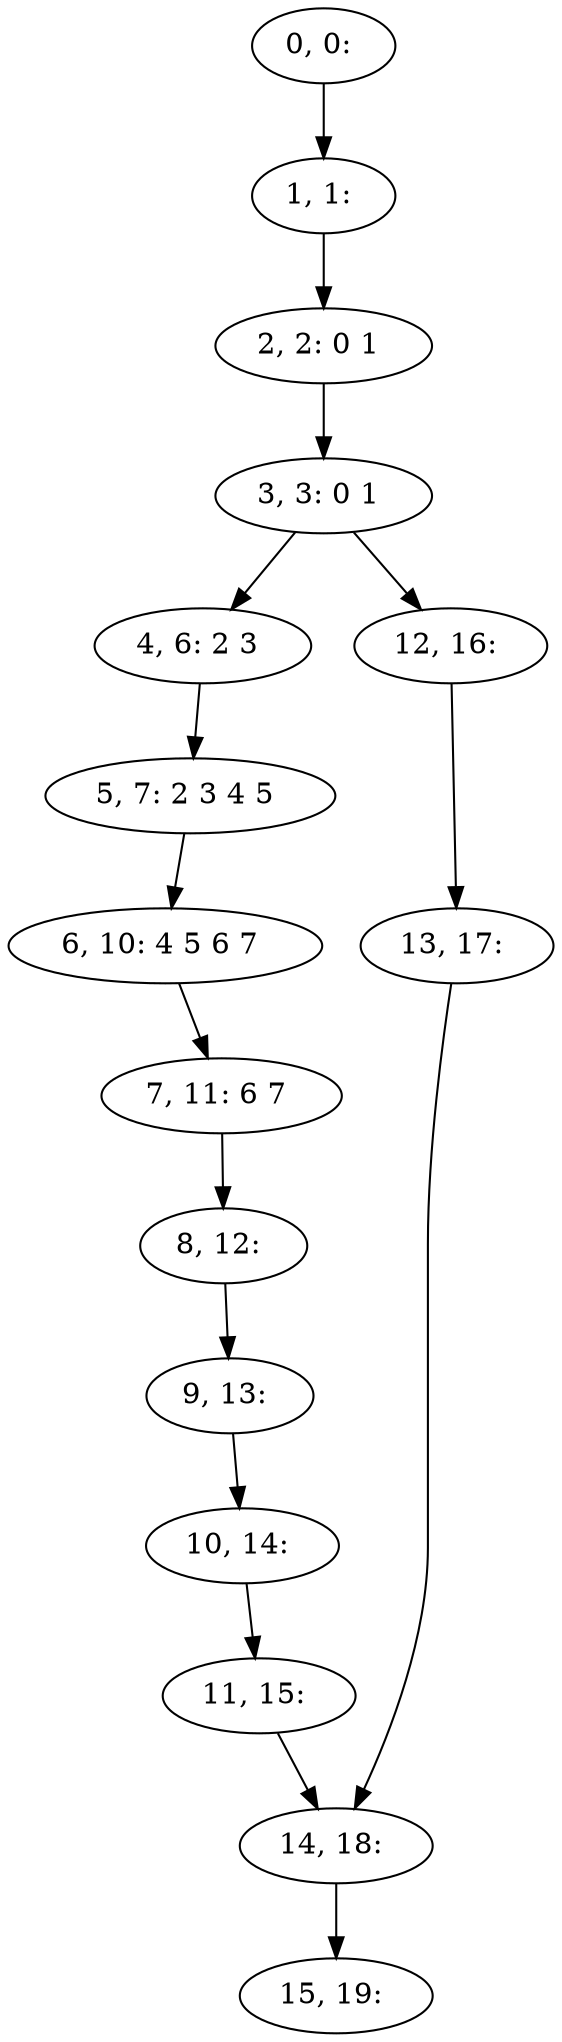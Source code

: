 digraph G {
0[label="0, 0: "];
1[label="1, 1: "];
2[label="2, 2: 0 1 "];
3[label="3, 3: 0 1 "];
4[label="4, 6: 2 3 "];
5[label="5, 7: 2 3 4 5 "];
6[label="6, 10: 4 5 6 7 "];
7[label="7, 11: 6 7 "];
8[label="8, 12: "];
9[label="9, 13: "];
10[label="10, 14: "];
11[label="11, 15: "];
12[label="12, 16: "];
13[label="13, 17: "];
14[label="14, 18: "];
15[label="15, 19: "];
0->1 ;
1->2 ;
2->3 ;
3->4 ;
3->12 ;
4->5 ;
5->6 ;
6->7 ;
7->8 ;
8->9 ;
9->10 ;
10->11 ;
11->14 ;
12->13 ;
13->14 ;
14->15 ;
}
